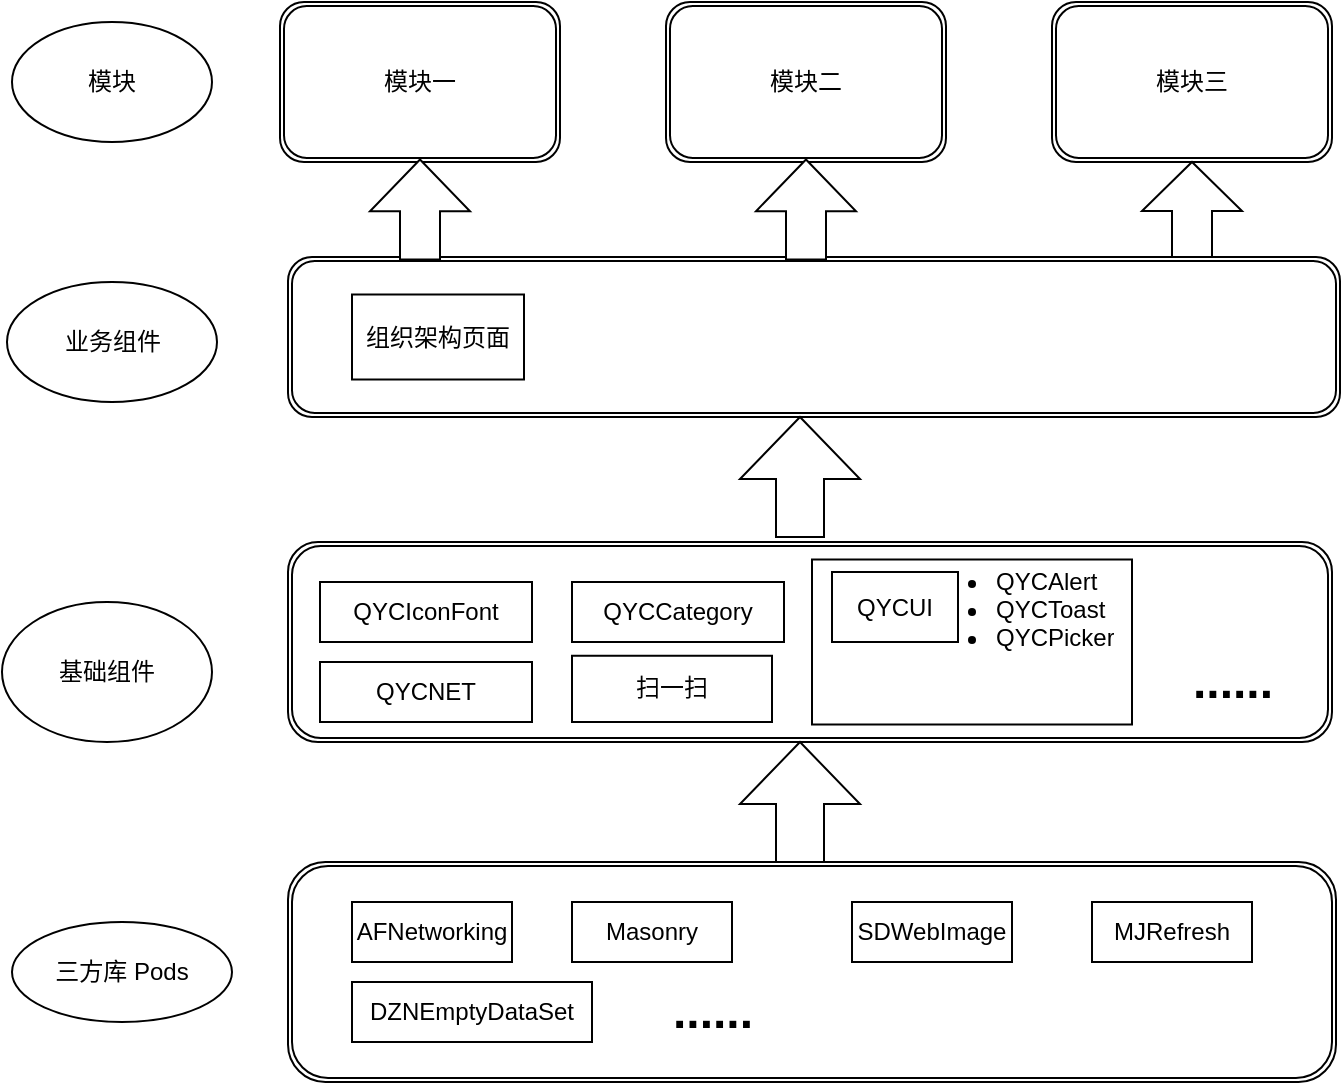 <mxfile version="13.6.2" type="github">
  <diagram id="jphbGvgdzRIWTqIg4ElQ" name="Page-1">
    <mxGraphModel dx="1426" dy="722" grid="1" gridSize="10" guides="1" tooltips="1" connect="1" arrows="1" fold="1" page="1" pageScale="1" pageWidth="827" pageHeight="1169" math="0" shadow="0">
      <root>
        <mxCell id="0" />
        <mxCell id="1" parent="0" />
        <mxCell id="BffaArvf5HqJedQc392--2" value="" style="shape=ext;double=1;rounded=1;whiteSpace=wrap;html=1;arcSize=17;" vertex="1" parent="1">
          <mxGeometry x="158" y="1000" width="524" height="110" as="geometry" />
        </mxCell>
        <mxCell id="BffaArvf5HqJedQc392--3" value="" style="shape=ext;double=1;rounded=1;whiteSpace=wrap;html=1;" vertex="1" parent="1">
          <mxGeometry x="158" y="840" width="522" height="100" as="geometry" />
        </mxCell>
        <mxCell id="BffaArvf5HqJedQc392--4" value="" style="shape=ext;double=1;rounded=1;whiteSpace=wrap;html=1;" vertex="1" parent="1">
          <mxGeometry x="158" y="697.5" width="526" height="80" as="geometry" />
        </mxCell>
        <mxCell id="BffaArvf5HqJedQc392--5" value="模块一" style="shape=ext;double=1;rounded=1;whiteSpace=wrap;html=1;" vertex="1" parent="1">
          <mxGeometry x="154" y="570" width="140" height="80" as="geometry" />
        </mxCell>
        <mxCell id="BffaArvf5HqJedQc392--10" value="AFNetworking" style="rounded=0;whiteSpace=wrap;html=1;" vertex="1" parent="1">
          <mxGeometry x="190" y="1020" width="80" height="30" as="geometry" />
        </mxCell>
        <mxCell id="BffaArvf5HqJedQc392--11" value="Masonry" style="rounded=0;whiteSpace=wrap;html=1;" vertex="1" parent="1">
          <mxGeometry x="300" y="1020" width="80" height="30" as="geometry" />
        </mxCell>
        <mxCell id="BffaArvf5HqJedQc392--12" value="SDWebImage" style="rounded=0;whiteSpace=wrap;html=1;" vertex="1" parent="1">
          <mxGeometry x="440" y="1020" width="80" height="30" as="geometry" />
        </mxCell>
        <mxCell id="BffaArvf5HqJedQc392--13" value="MJRefresh" style="rounded=0;whiteSpace=wrap;html=1;" vertex="1" parent="1">
          <mxGeometry x="560" y="1020" width="80" height="30" as="geometry" />
        </mxCell>
        <mxCell id="BffaArvf5HqJedQc392--15" value="" style="shape=singleArrow;direction=north;whiteSpace=wrap;html=1;arrowWidth=0.4;arrowSize=0.517;" vertex="1" parent="1">
          <mxGeometry x="384" y="940" width="60" height="60" as="geometry" />
        </mxCell>
        <mxCell id="BffaArvf5HqJedQc392--16" value="&lt;span&gt;三方库 Pods&lt;/span&gt;" style="ellipse;whiteSpace=wrap;html=1;" vertex="1" parent="1">
          <mxGeometry x="20" y="1030" width="110" height="50" as="geometry" />
        </mxCell>
        <mxCell id="BffaArvf5HqJedQc392--17" value="DZNEmptyDataSet" style="rounded=0;whiteSpace=wrap;html=1;" vertex="1" parent="1">
          <mxGeometry x="190" y="1060" width="120" height="30" as="geometry" />
        </mxCell>
        <mxCell id="BffaArvf5HqJedQc392--18" value="基础组件" style="ellipse;whiteSpace=wrap;html=1;" vertex="1" parent="1">
          <mxGeometry x="15" y="870" width="105" height="70" as="geometry" />
        </mxCell>
        <mxCell id="BffaArvf5HqJedQc392--20" value="业务组件" style="ellipse;whiteSpace=wrap;html=1;" vertex="1" parent="1">
          <mxGeometry x="17.5" y="710" width="105" height="60" as="geometry" />
        </mxCell>
        <mxCell id="BffaArvf5HqJedQc392--21" value="&lt;span&gt;模块二&lt;/span&gt;" style="shape=ext;double=1;rounded=1;whiteSpace=wrap;html=1;" vertex="1" parent="1">
          <mxGeometry x="347" y="570" width="140" height="80" as="geometry" />
        </mxCell>
        <mxCell id="BffaArvf5HqJedQc392--22" value="&lt;span&gt;模块三&lt;/span&gt;" style="shape=ext;double=1;rounded=1;whiteSpace=wrap;html=1;" vertex="1" parent="1">
          <mxGeometry x="540" y="570" width="140" height="80" as="geometry" />
        </mxCell>
        <mxCell id="BffaArvf5HqJedQc392--23" value="模块" style="ellipse;whiteSpace=wrap;html=1;" vertex="1" parent="1">
          <mxGeometry x="20" y="580" width="100" height="60" as="geometry" />
        </mxCell>
        <mxCell id="BffaArvf5HqJedQc392--24" value="" style="shape=singleArrow;direction=north;whiteSpace=wrap;html=1;arrowWidth=0.4;arrowSize=0.517;" vertex="1" parent="1">
          <mxGeometry x="384" y="777.5" width="60" height="60" as="geometry" />
        </mxCell>
        <mxCell id="BffaArvf5HqJedQc392--25" value="QYCIconFont" style="rounded=0;whiteSpace=wrap;html=1;" vertex="1" parent="1">
          <mxGeometry x="174" y="860" width="106" height="30" as="geometry" />
        </mxCell>
        <mxCell id="BffaArvf5HqJedQc392--26" value="QYCCategory" style="rounded=0;whiteSpace=wrap;html=1;" vertex="1" parent="1">
          <mxGeometry x="300" y="860" width="106" height="30" as="geometry" />
        </mxCell>
        <mxCell id="BffaArvf5HqJedQc392--27" value="QYCNET" style="rounded=0;whiteSpace=wrap;html=1;" vertex="1" parent="1">
          <mxGeometry x="174" y="900" width="106" height="30" as="geometry" />
        </mxCell>
        <mxCell id="BffaArvf5HqJedQc392--31" value="" style="rounded=0;whiteSpace=wrap;html=1;" vertex="1" parent="1">
          <mxGeometry x="420" y="848.75" width="160" height="82.5" as="geometry" />
        </mxCell>
        <mxCell id="BffaArvf5HqJedQc392--28" value="QYCUI" style="rounded=0;whiteSpace=wrap;html=1;" vertex="1" parent="1">
          <mxGeometry x="430" y="855" width="63" height="35" as="geometry" />
        </mxCell>
        <mxCell id="BffaArvf5HqJedQc392--30" value="&lt;ul&gt;&lt;li&gt;QYCAlert&lt;/li&gt;&lt;li&gt;QYCToast&lt;/li&gt;&lt;li&gt;QYCPicker&lt;/li&gt;&lt;/ul&gt;" style="text;strokeColor=none;fillColor=none;html=1;whiteSpace=wrap;verticalAlign=middle;overflow=hidden;" vertex="1" parent="1">
          <mxGeometry x="470" y="837.5" width="110" height="70" as="geometry" />
        </mxCell>
        <mxCell id="BffaArvf5HqJedQc392--37" value="......" style="text;strokeColor=none;fillColor=none;html=1;fontSize=24;fontStyle=1;verticalAlign=middle;align=center;" vertex="1" parent="1">
          <mxGeometry x="320" y="1055" width="100" height="40" as="geometry" />
        </mxCell>
        <mxCell id="BffaArvf5HqJedQc392--38" value="......" style="text;strokeColor=none;fillColor=none;html=1;fontSize=24;fontStyle=1;verticalAlign=middle;align=center;" vertex="1" parent="1">
          <mxGeometry x="580" y="890" width="100" height="40" as="geometry" />
        </mxCell>
        <mxCell id="BffaArvf5HqJedQc392--40" value="扫一扫" style="rounded=0;whiteSpace=wrap;html=1;" vertex="1" parent="1">
          <mxGeometry x="300" y="896.88" width="100" height="33.12" as="geometry" />
        </mxCell>
        <mxCell id="BffaArvf5HqJedQc392--41" value="组织架构页面" style="rounded=0;whiteSpace=wrap;html=1;" vertex="1" parent="1">
          <mxGeometry x="190" y="716.25" width="86" height="42.5" as="geometry" />
        </mxCell>
        <mxCell id="BffaArvf5HqJedQc392--42" value="" style="shape=singleArrow;direction=north;whiteSpace=wrap;html=1;arrowWidth=0.4;arrowSize=0.517;" vertex="1" parent="1">
          <mxGeometry x="199" y="648.75" width="50" height="50" as="geometry" />
        </mxCell>
        <mxCell id="BffaArvf5HqJedQc392--43" value="" style="shape=singleArrow;direction=north;whiteSpace=wrap;html=1;arrowWidth=0.4;arrowSize=0.517;" vertex="1" parent="1">
          <mxGeometry x="392" y="648.75" width="50" height="50" as="geometry" />
        </mxCell>
        <mxCell id="BffaArvf5HqJedQc392--44" value="" style="shape=singleArrow;direction=north;whiteSpace=wrap;html=1;arrowWidth=0.4;arrowSize=0.517;" vertex="1" parent="1">
          <mxGeometry x="585" y="650" width="50" height="47.5" as="geometry" />
        </mxCell>
      </root>
    </mxGraphModel>
  </diagram>
</mxfile>
